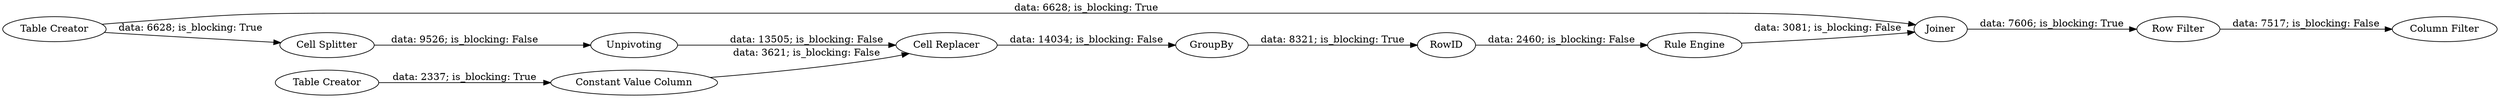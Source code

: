 digraph {
	"-3537358642006016690_200" [label="Table Creator"]
	"-3537358642006016690_211" [label=RowID]
	"-3537358642006016690_212" [label=Joiner]
	"-3537358642006016690_203" [label=Unpivoting]
	"-3537358642006016690_202" [label="Cell Splitter"]
	"-3537358642006016690_215" [label="Row Filter"]
	"-3537358642006016690_205" [label=GroupBy]
	"-3537358642006016690_214" [label="Rule Engine"]
	"-3537358642006016690_206" [label="Constant Value Column"]
	"-3537358642006016690_204" [label="Cell Replacer"]
	"-3537358642006016690_213" [label="Column Filter"]
	"-3537358642006016690_201" [label="Table Creator"]
	"-3537358642006016690_202" -> "-3537358642006016690_203" [label="data: 9526; is_blocking: False"]
	"-3537358642006016690_204" -> "-3537358642006016690_205" [label="data: 14034; is_blocking: False"]
	"-3537358642006016690_214" -> "-3537358642006016690_212" [label="data: 3081; is_blocking: False"]
	"-3537358642006016690_205" -> "-3537358642006016690_211" [label="data: 8321; is_blocking: True"]
	"-3537358642006016690_215" -> "-3537358642006016690_213" [label="data: 7517; is_blocking: False"]
	"-3537358642006016690_212" -> "-3537358642006016690_215" [label="data: 7606; is_blocking: True"]
	"-3537358642006016690_203" -> "-3537358642006016690_204" [label="data: 13505; is_blocking: False"]
	"-3537358642006016690_201" -> "-3537358642006016690_206" [label="data: 2337; is_blocking: True"]
	"-3537358642006016690_200" -> "-3537358642006016690_202" [label="data: 6628; is_blocking: True"]
	"-3537358642006016690_200" -> "-3537358642006016690_212" [label="data: 6628; is_blocking: True"]
	"-3537358642006016690_206" -> "-3537358642006016690_204" [label="data: 3621; is_blocking: False"]
	"-3537358642006016690_211" -> "-3537358642006016690_214" [label="data: 2460; is_blocking: False"]
	rankdir=LR
}
